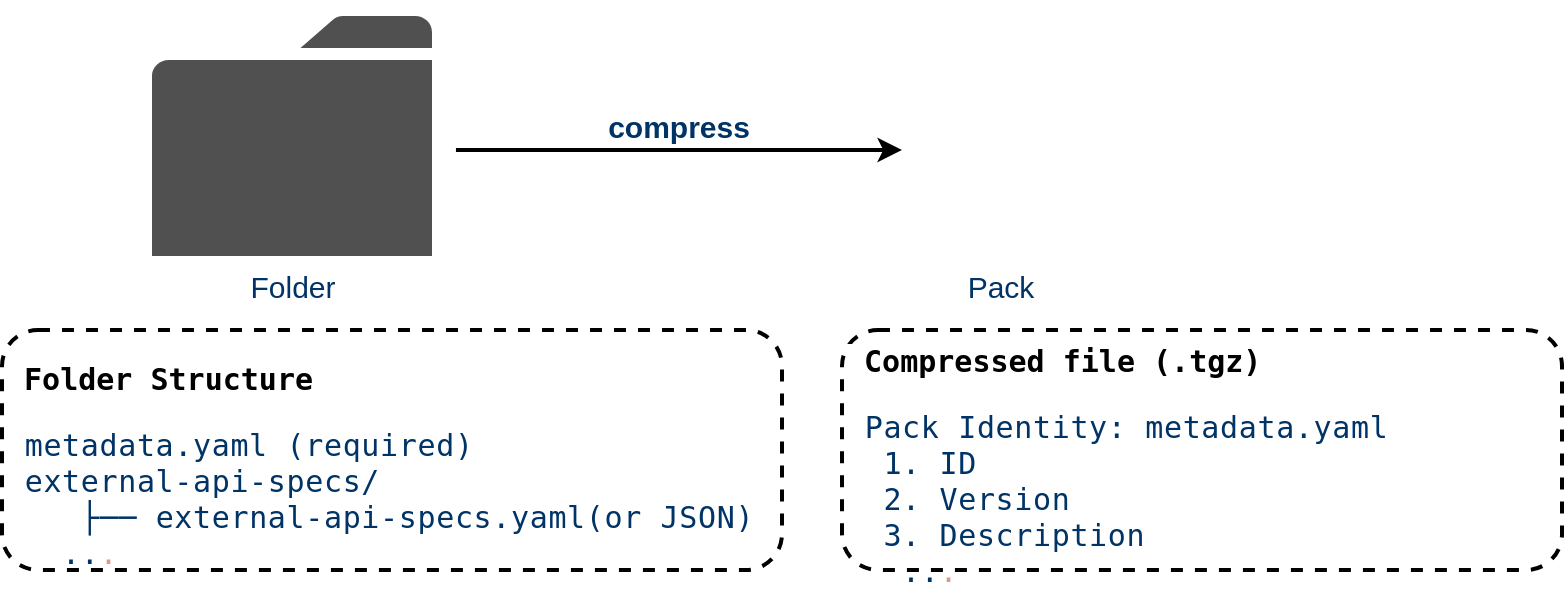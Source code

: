 <mxfile version="20.5.3" type="github">
  <diagram id="-1gi7MupparGmt0Eb_kV" name="Page-1">
    <mxGraphModel dx="1452" dy="900" grid="1" gridSize="15" guides="1" tooltips="1" connect="1" arrows="1" fold="1" page="1" pageScale="1" pageWidth="827" pageHeight="1169" math="0" shadow="0">
      <root>
        <mxCell id="0" />
        <mxCell id="1" parent="0" />
        <mxCell id="M8-Kcq0V4rQB1YjrAimU-7" value="&lt;pre style=&quot;font-style: normal; font-variant-caps: normal; font-weight: 400; letter-spacing: normal; text-indent: 0px; text-transform: none; word-spacing: 0px; -webkit-text-stroke-width: 0px; text-decoration: none; caret-color: rgb(0, 0, 0); color: rgb(0, 0, 0); background-color: rgb(255, 255, 255); font-size: 15px;&quot;&gt;&lt;b style=&quot;font-size: 15px;&quot;&gt;&lt;font style=&quot;font-size: 15px;&quot;&gt; Folder Structure&lt;/font&gt;&lt;span style=&quot;font-size: 15px;&quot;&gt; &lt;/span&gt;&lt;/b&gt;&lt;/pre&gt;&lt;font style=&quot;caret-color: rgb(0, 51, 102); color: rgb(0, 51, 102); font-family: Helvetica; font-size: 15px; font-style: normal; font-variant-caps: normal; font-weight: 400; letter-spacing: normal; text-indent: 0px; text-transform: none; word-spacing: 0px; -webkit-text-stroke-width: 0px; text-decoration: none; background-color: rgb(255, 255, 255);&quot; color=&quot;#003366&quot;&gt;&lt;span style=&quot;box-sizing: border-box; padding: 0px; border: 0px; margin: 0px; font-family: &amp;quot;IBM Plex Mono&amp;quot;, Menlo, &amp;quot;DejaVu Sans Mono&amp;quot;, &amp;quot;Bitstream Vera Sans Mono&amp;quot;, Courier, monospace; font-stretch: inherit; line-height: inherit; vertical-align: baseline; letter-spacing: 0.32px; background-color: rgb(30, 30, 30); font-size: 15px;&quot; class=&quot;hljs-string&quot;&gt;&lt;div style=&quot;font-size: 15px;&quot;&gt;&lt;span style=&quot;box-sizing: border-box; padding: 0px; border: 0px; margin: 0px; font-stretch: inherit; line-height: inherit; vertical-align: baseline; font-size: 15px;&quot; class=&quot;hljs-string&quot;&gt;&amp;nbsp;metadata.yaml&lt;/span&gt;&lt;span style=&quot;caret-color: rgb(220, 220, 220); font-size: 15px;&quot;&gt;&lt;span class=&quot;Apple-converted-space&quot; style=&quot;font-size: 15px;&quot;&gt;&amp;nbsp;&lt;/span&gt;&lt;/span&gt;&lt;span style=&quot;box-sizing: border-box; padding: 0px; border: 0px; margin: 0px; font-stretch: inherit; line-height: inherit; vertical-align: baseline; font-size: 15px;&quot; class=&quot;hljs-string&quot;&gt;(required)&lt;/span&gt;&lt;span style=&quot;caret-color: rgb(220, 220, 220); font-size: 15px;&quot;&gt;&amp;nbsp;&lt;/span&gt;&lt;/div&gt;&lt;/span&gt;&lt;span style=&quot;box-sizing: border-box; padding: 0px; border: 0px; margin: 0px; font-family: &amp;quot;IBM Plex Mono&amp;quot;, Menlo, &amp;quot;DejaVu Sans Mono&amp;quot;, &amp;quot;Bitstream Vera Sans Mono&amp;quot;, Courier, monospace; font-stretch: inherit; line-height: inherit; vertical-align: baseline; letter-spacing: 0.32px; background-color: rgb(30, 30, 30); font-size: 15px;&quot; class=&quot;hljs-string&quot;&gt;&lt;div style=&quot;font-size: 15px;&quot;&gt;&lt;span style=&quot;box-sizing: border-box; padding: 0px; border: 0px; margin: 0px; font-stretch: inherit; line-height: inherit; vertical-align: baseline; font-size: 15px;&quot; class=&quot;hljs-string&quot;&gt;&amp;nbsp;external-api-specs/&lt;/span&gt;&lt;span style=&quot;caret-color: rgb(220, 220, 220); font-size: 15px;&quot;&gt;&amp;nbsp;&lt;/span&gt;&lt;/div&gt;&lt;/span&gt;&lt;/font&gt;&lt;span style=&quot;font-size: 15px; font-style: normal; font-variant-caps: normal; font-weight: 400; text-indent: 0px; text-transform: none; word-spacing: 0px; -webkit-text-stroke-width: 0px; text-decoration: none; color: rgb(0, 0, 0); box-sizing: border-box; padding: 0px; border: 0px; margin: 0px; font-family: &amp;quot;IBM Plex Mono&amp;quot;, Menlo, &amp;quot;DejaVu Sans Mono&amp;quot;, &amp;quot;Bitstream Vera Sans Mono&amp;quot;, Courier, monospace; font-stretch: inherit; line-height: inherit; vertical-align: baseline; letter-spacing: 0.32px; background-color: rgb(30, 30, 30);&quot; class=&quot;hljs-string&quot;&gt;&lt;div style=&quot;caret-color: rgb(0, 0, 0); font-size: 15px;&quot;&gt;&lt;font color=&quot;#003366&quot; style=&quot;font-size: 15px;&quot;&gt;&lt;span style=&quot;box-sizing: border-box; padding: 0px; border: 0px; margin: 0px; font-stretch: inherit; line-height: inherit; vertical-align: baseline; font-size: 15px;&quot; class=&quot;hljs-string&quot;&gt;&amp;nbsp; &amp;nbsp; ├──&lt;/span&gt;&lt;span style=&quot;caret-color: rgb(220, 220, 220); font-size: 15px;&quot;&gt;&lt;span class=&quot;Apple-converted-space&quot; style=&quot;font-size: 15px;&quot;&gt;&amp;nbsp;&lt;/span&gt;&lt;/span&gt;&lt;span style=&quot;box-sizing: border-box; padding: 0px; border: 0px; margin: 0px; font-stretch: inherit; line-height: inherit; vertical-align: baseline; font-size: 15px;&quot; class=&quot;hljs-string&quot;&gt;external-api-specs.yaml(or JSON)&lt;/span&gt;&lt;/font&gt;&lt;/div&gt;&lt;div style=&quot;font-size: 15px;&quot;&gt;&lt;div style=&quot;font-size: 15px;&quot;&gt;&lt;font color=&quot;#003366&quot; style=&quot;font-size: 15px;&quot;&gt;&amp;nbsp; &amp;nbsp;..&lt;/font&gt;&lt;font color=&quot;#d69d85&quot; style=&quot;font-size: 15px;&quot;&gt;.&lt;/font&gt;&lt;/div&gt;&lt;/div&gt;&lt;/span&gt;" style="rounded=1;whiteSpace=wrap;html=1;fontColor=#003366;dashed=1;strokeWidth=2;align=left;fontSize=15;" vertex="1" parent="1">
          <mxGeometry x="15" y="330" width="390" height="120" as="geometry" />
        </mxCell>
        <mxCell id="M8-Kcq0V4rQB1YjrAimU-9" value="compress" style="endArrow=classic;html=1;rounded=0;fontColor=#003366;exitX=1.022;exitY=0.672;exitDx=0;exitDy=0;exitPerimeter=0;strokeColor=#000000;strokeWidth=2;fontStyle=1;fontSize=15;verticalAlign=bottom;" edge="1" parent="1">
          <mxGeometry width="50" height="50" relative="1" as="geometry">
            <mxPoint x="241.98" y="239.984" as="sourcePoint" />
            <mxPoint x="465" y="240" as="targetPoint" />
          </mxGeometry>
        </mxCell>
        <mxCell id="M8-Kcq0V4rQB1YjrAimU-10" value="Folder" style="sketch=0;pointerEvents=1;shadow=0;dashed=0;html=1;strokeColor=none;fillColor=#505050;labelPosition=center;verticalLabelPosition=bottom;verticalAlign=top;outlineConnect=0;align=center;shape=mxgraph.office.concepts.folder;fontColor=#003366;fontSize=15;" vertex="1" parent="1">
          <mxGeometry x="90" y="173" width="140" height="120" as="geometry" />
        </mxCell>
        <mxCell id="M8-Kcq0V4rQB1YjrAimU-17" value="Pack" style="shape=image;html=1;verticalAlign=top;verticalLabelPosition=bottom;labelBackgroundColor=#ffffff;imageAspect=0;aspect=fixed;image=https://cdn3.iconfinder.com/data/icons/dompicon-glyph-file-format-2/256/file-tar-format-type-128.png;fontSize=15;fontColor=#003366;" vertex="1" parent="1">
          <mxGeometry x="450" y="165" width="128" height="128" as="geometry" />
        </mxCell>
        <mxCell id="M8-Kcq0V4rQB1YjrAimU-21" value="&lt;pre style=&quot;font-style: normal; font-variant-caps: normal; font-weight: 400; letter-spacing: normal; text-indent: 0px; text-transform: none; word-spacing: 0px; -webkit-text-stroke-width: 0px; text-decoration: none; caret-color: rgb(0, 0, 0); color: rgb(0, 0, 0); background-color: rgb(255, 255, 255); font-size: 15px;&quot;&gt;&lt;b style=&quot;font-size: 15px;&quot;&gt;&lt;font style=&quot;font-size: 15px;&quot;&gt; Compressed file (.tgz)&lt;/font&gt;&lt;span style=&quot;font-size: 15px;&quot;&gt; &lt;/span&gt;&lt;/b&gt;&lt;/pre&gt;&lt;font style=&quot;caret-color: rgb(0, 51, 102); color: rgb(0, 51, 102); font-family: Helvetica; font-size: 15px; font-style: normal; font-variant-caps: normal; font-weight: 400; letter-spacing: normal; text-indent: 0px; text-transform: none; word-spacing: 0px; -webkit-text-stroke-width: 0px; text-decoration: none; background-color: rgb(255, 255, 255);&quot; color=&quot;#003366&quot;&gt;&lt;span style=&quot;box-sizing: border-box; padding: 0px; border: 0px; margin: 0px; font-family: &amp;quot;IBM Plex Mono&amp;quot;, Menlo, &amp;quot;DejaVu Sans Mono&amp;quot;, &amp;quot;Bitstream Vera Sans Mono&amp;quot;, Courier, monospace; font-stretch: inherit; line-height: inherit; vertical-align: baseline; letter-spacing: 0.32px; background-color: rgb(30, 30, 30); font-size: 15px;&quot; class=&quot;hljs-string&quot;&gt;&lt;div style=&quot;font-size: 15px;&quot;&gt;&lt;span style=&quot;box-sizing: border-box; padding: 0px; border: 0px; margin: 0px; font-stretch: inherit; line-height: inherit; vertical-align: baseline; font-size: 15px;&quot; class=&quot;hljs-string&quot;&gt;&amp;nbsp;Pack Identity: metadata.yaml&lt;/span&gt;&lt;/div&gt;&lt;/span&gt;&lt;span style=&quot;box-sizing: border-box; padding: 0px; border: 0px; margin: 0px; font-family: &amp;quot;IBM Plex Mono&amp;quot;, Menlo, &amp;quot;DejaVu Sans Mono&amp;quot;, &amp;quot;Bitstream Vera Sans Mono&amp;quot;, Courier, monospace; font-stretch: inherit; line-height: inherit; vertical-align: baseline; letter-spacing: 0.32px; background-color: rgb(30, 30, 30); font-size: 15px;&quot; class=&quot;hljs-string&quot;&gt;&lt;div style=&quot;font-size: 15px;&quot;&gt;&amp;nbsp; 1. ID&lt;/div&gt;&lt;/span&gt;&lt;/font&gt;&lt;span style=&quot;font-size: 15px; font-style: normal; font-variant-caps: normal; font-weight: 400; text-indent: 0px; text-transform: none; word-spacing: 0px; -webkit-text-stroke-width: 0px; text-decoration: none; color: rgb(0, 0, 0); box-sizing: border-box; padding: 0px; border: 0px; margin: 0px; font-family: &amp;quot;IBM Plex Mono&amp;quot;, Menlo, &amp;quot;DejaVu Sans Mono&amp;quot;, &amp;quot;Bitstream Vera Sans Mono&amp;quot;, Courier, monospace; font-stretch: inherit; line-height: inherit; vertical-align: baseline; letter-spacing: 0.32px; background-color: rgb(30, 30, 30);&quot; class=&quot;hljs-string&quot;&gt;&lt;div style=&quot;caret-color: rgb(0, 0, 0); font-size: 15px;&quot;&gt;&lt;font color=&quot;#003366&quot; style=&quot;font-size: 15px;&quot;&gt;&lt;span style=&quot;box-sizing: border-box; padding: 0px; border: 0px; margin: 0px; font-stretch: inherit; line-height: inherit; vertical-align: baseline; font-size: 15px;&quot; class=&quot;hljs-string&quot;&gt;&amp;nbsp; 2. Version&lt;/span&gt;&lt;/font&gt;&lt;/div&gt;&lt;div style=&quot;caret-color: rgb(0, 0, 0); font-size: 15px;&quot;&gt;&lt;font color=&quot;#003366&quot; style=&quot;font-size: 15px;&quot;&gt;&lt;span style=&quot;box-sizing: border-box; padding: 0px; border: 0px; margin: 0px; font-stretch: inherit; line-height: inherit; vertical-align: baseline; font-size: 15px;&quot; class=&quot;hljs-string&quot;&gt;&amp;nbsp; 3. Description&lt;/span&gt;&lt;/font&gt;&lt;/div&gt;&lt;div style=&quot;font-size: 15px;&quot;&gt;&lt;div style=&quot;font-size: 15px;&quot;&gt;&lt;font color=&quot;#003366&quot; style=&quot;font-size: 15px;&quot;&gt;&amp;nbsp; &amp;nbsp;..&lt;/font&gt;&lt;font color=&quot;#d69d85&quot; style=&quot;font-size: 15px;&quot;&gt;.&lt;/font&gt;&lt;/div&gt;&lt;/div&gt;&lt;/span&gt;" style="rounded=1;whiteSpace=wrap;html=1;fontColor=#003366;dashed=1;strokeWidth=2;align=left;fontSize=15;" vertex="1" parent="1">
          <mxGeometry x="435" y="330" width="360" height="120" as="geometry" />
        </mxCell>
      </root>
    </mxGraphModel>
  </diagram>
</mxfile>
